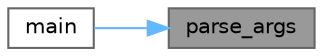 digraph "parse_args"
{
 // LATEX_PDF_SIZE
  bgcolor="transparent";
  edge [fontname=Helvetica,fontsize=10,labelfontname=Helvetica,labelfontsize=10];
  node [fontname=Helvetica,fontsize=10,shape=box,height=0.2,width=0.4];
  rankdir="RL";
  Node1 [label="parse_args",height=0.2,width=0.4,color="gray40", fillcolor="grey60", style="filled", fontcolor="black",tooltip="Parse command line arguments."];
  Node1 -> Node2 [dir="back",color="steelblue1",style="solid"];
  Node2 [label="main",height=0.2,width=0.4,color="grey40", fillcolor="white", style="filled",URL="$unigen-hangul_8c.html#a0ddf1224851353fc92bfbff6f499fa97",tooltip="Program entry point."];
}
